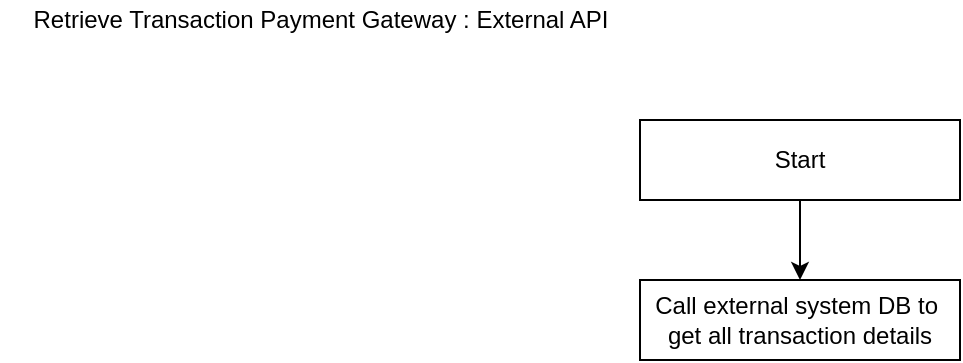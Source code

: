 <mxfile version="14.5.4" type="device"><diagram id="Om10GG_SqV3q78ZRzz7k" name="Page-1"><mxGraphModel dx="1186" dy="801" grid="1" gridSize="10" guides="1" tooltips="1" connect="1" arrows="1" fold="1" page="1" pageScale="1" pageWidth="850" pageHeight="1100" math="0" shadow="0"><root><mxCell id="0"/><mxCell id="1" parent="0"/><mxCell id="TgHqbg0cZmk3Fo5XgWjF-1" value="&amp;nbsp;&amp;nbsp; Retrieve Transaction Payment Gateway : External API " style="text;html=1;align=center;verticalAlign=middle;resizable=0;points=[];autosize=1;" vertex="1" parent="1"><mxGeometry x="40" y="20" width="310" height="20" as="geometry"/></mxCell><mxCell id="TgHqbg0cZmk3Fo5XgWjF-2" style="edgeStyle=orthogonalEdgeStyle;rounded=0;orthogonalLoop=1;jettySize=auto;html=1;" edge="1" parent="1" source="TgHqbg0cZmk3Fo5XgWjF-3" target="TgHqbg0cZmk3Fo5XgWjF-4"><mxGeometry relative="1" as="geometry"/></mxCell><mxCell id="TgHqbg0cZmk3Fo5XgWjF-3" value="Start" style="rounded=0;whiteSpace=wrap;html=1;" vertex="1" parent="1"><mxGeometry x="360" y="80" width="160" height="40" as="geometry"/></mxCell><mxCell id="TgHqbg0cZmk3Fo5XgWjF-4" value="Call external system DB to&amp;nbsp; get all transaction details" style="rounded=0;whiteSpace=wrap;html=1;" vertex="1" parent="1"><mxGeometry x="360" y="160" width="160" height="40" as="geometry"/></mxCell></root></mxGraphModel></diagram></mxfile>